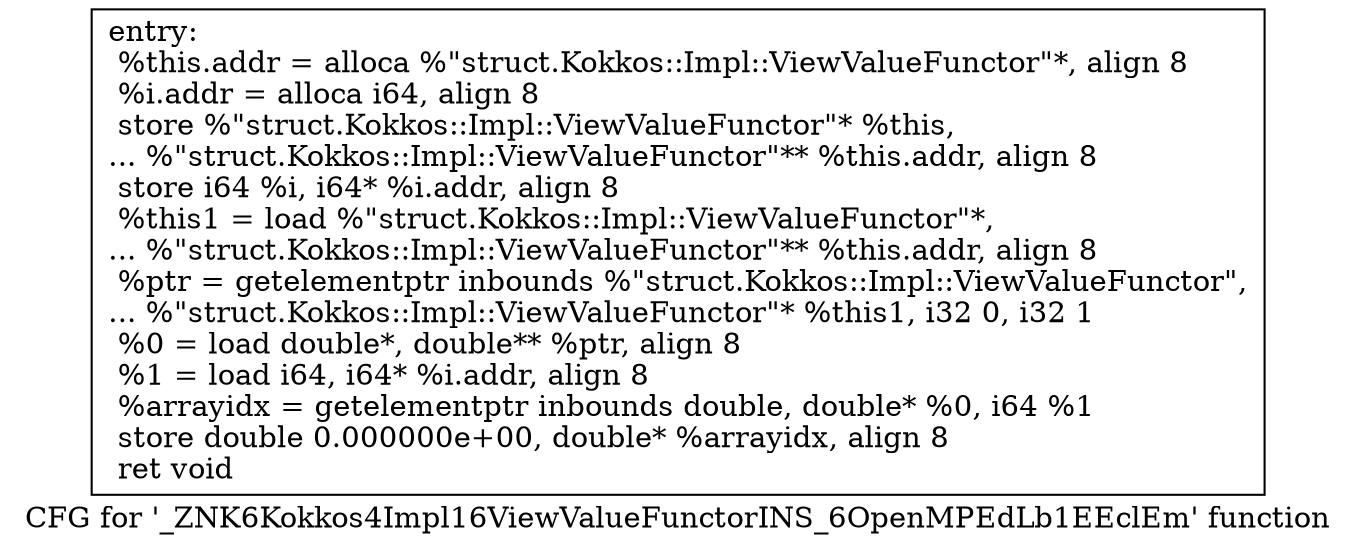 digraph "CFG for '_ZNK6Kokkos4Impl16ViewValueFunctorINS_6OpenMPEdLb1EEclEm' function" {
	label="CFG for '_ZNK6Kokkos4Impl16ViewValueFunctorINS_6OpenMPEdLb1EEclEm' function";

	Node0x5e75070 [shape=record,label="{entry:\l  %this.addr = alloca %\"struct.Kokkos::Impl::ViewValueFunctor\"*, align 8\l  %i.addr = alloca i64, align 8\l  store %\"struct.Kokkos::Impl::ViewValueFunctor\"* %this,\l... %\"struct.Kokkos::Impl::ViewValueFunctor\"** %this.addr, align 8\l  store i64 %i, i64* %i.addr, align 8\l  %this1 = load %\"struct.Kokkos::Impl::ViewValueFunctor\"*,\l... %\"struct.Kokkos::Impl::ViewValueFunctor\"** %this.addr, align 8\l  %ptr = getelementptr inbounds %\"struct.Kokkos::Impl::ViewValueFunctor\",\l... %\"struct.Kokkos::Impl::ViewValueFunctor\"* %this1, i32 0, i32 1\l  %0 = load double*, double** %ptr, align 8\l  %1 = load i64, i64* %i.addr, align 8\l  %arrayidx = getelementptr inbounds double, double* %0, i64 %1\l  store double 0.000000e+00, double* %arrayidx, align 8\l  ret void\l}"];
}
